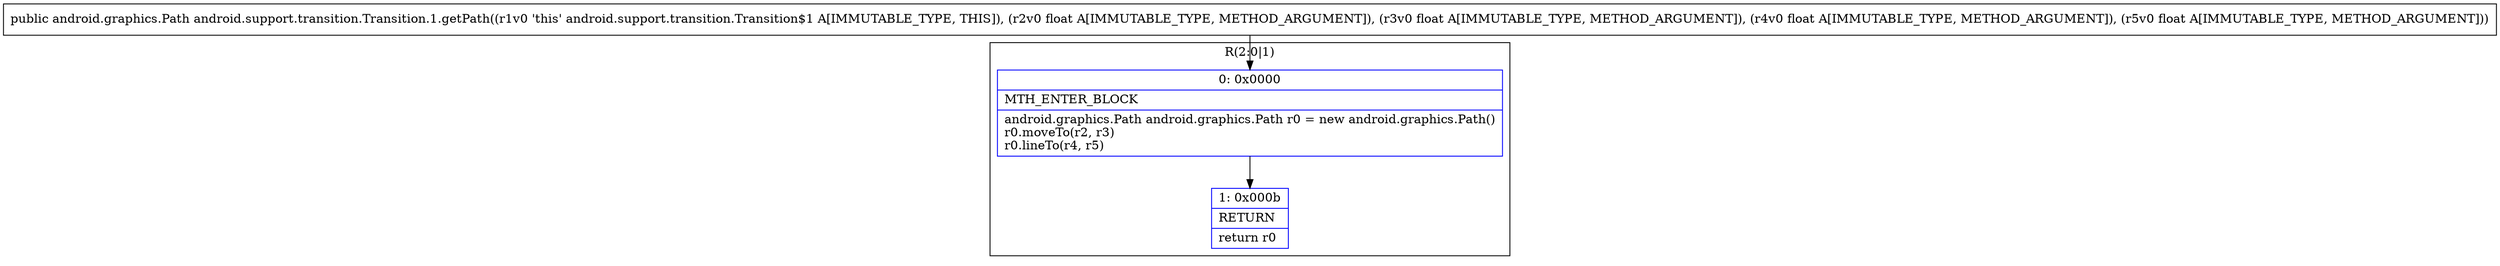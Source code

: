 digraph "CFG forandroid.support.transition.Transition.1.getPath(FFFF)Landroid\/graphics\/Path;" {
subgraph cluster_Region_934504870 {
label = "R(2:0|1)";
node [shape=record,color=blue];
Node_0 [shape=record,label="{0\:\ 0x0000|MTH_ENTER_BLOCK\l|android.graphics.Path android.graphics.Path r0 = new android.graphics.Path()\lr0.moveTo(r2, r3)\lr0.lineTo(r4, r5)\l}"];
Node_1 [shape=record,label="{1\:\ 0x000b|RETURN\l|return r0\l}"];
}
MethodNode[shape=record,label="{public android.graphics.Path android.support.transition.Transition.1.getPath((r1v0 'this' android.support.transition.Transition$1 A[IMMUTABLE_TYPE, THIS]), (r2v0 float A[IMMUTABLE_TYPE, METHOD_ARGUMENT]), (r3v0 float A[IMMUTABLE_TYPE, METHOD_ARGUMENT]), (r4v0 float A[IMMUTABLE_TYPE, METHOD_ARGUMENT]), (r5v0 float A[IMMUTABLE_TYPE, METHOD_ARGUMENT])) }"];
MethodNode -> Node_0;
Node_0 -> Node_1;
}

